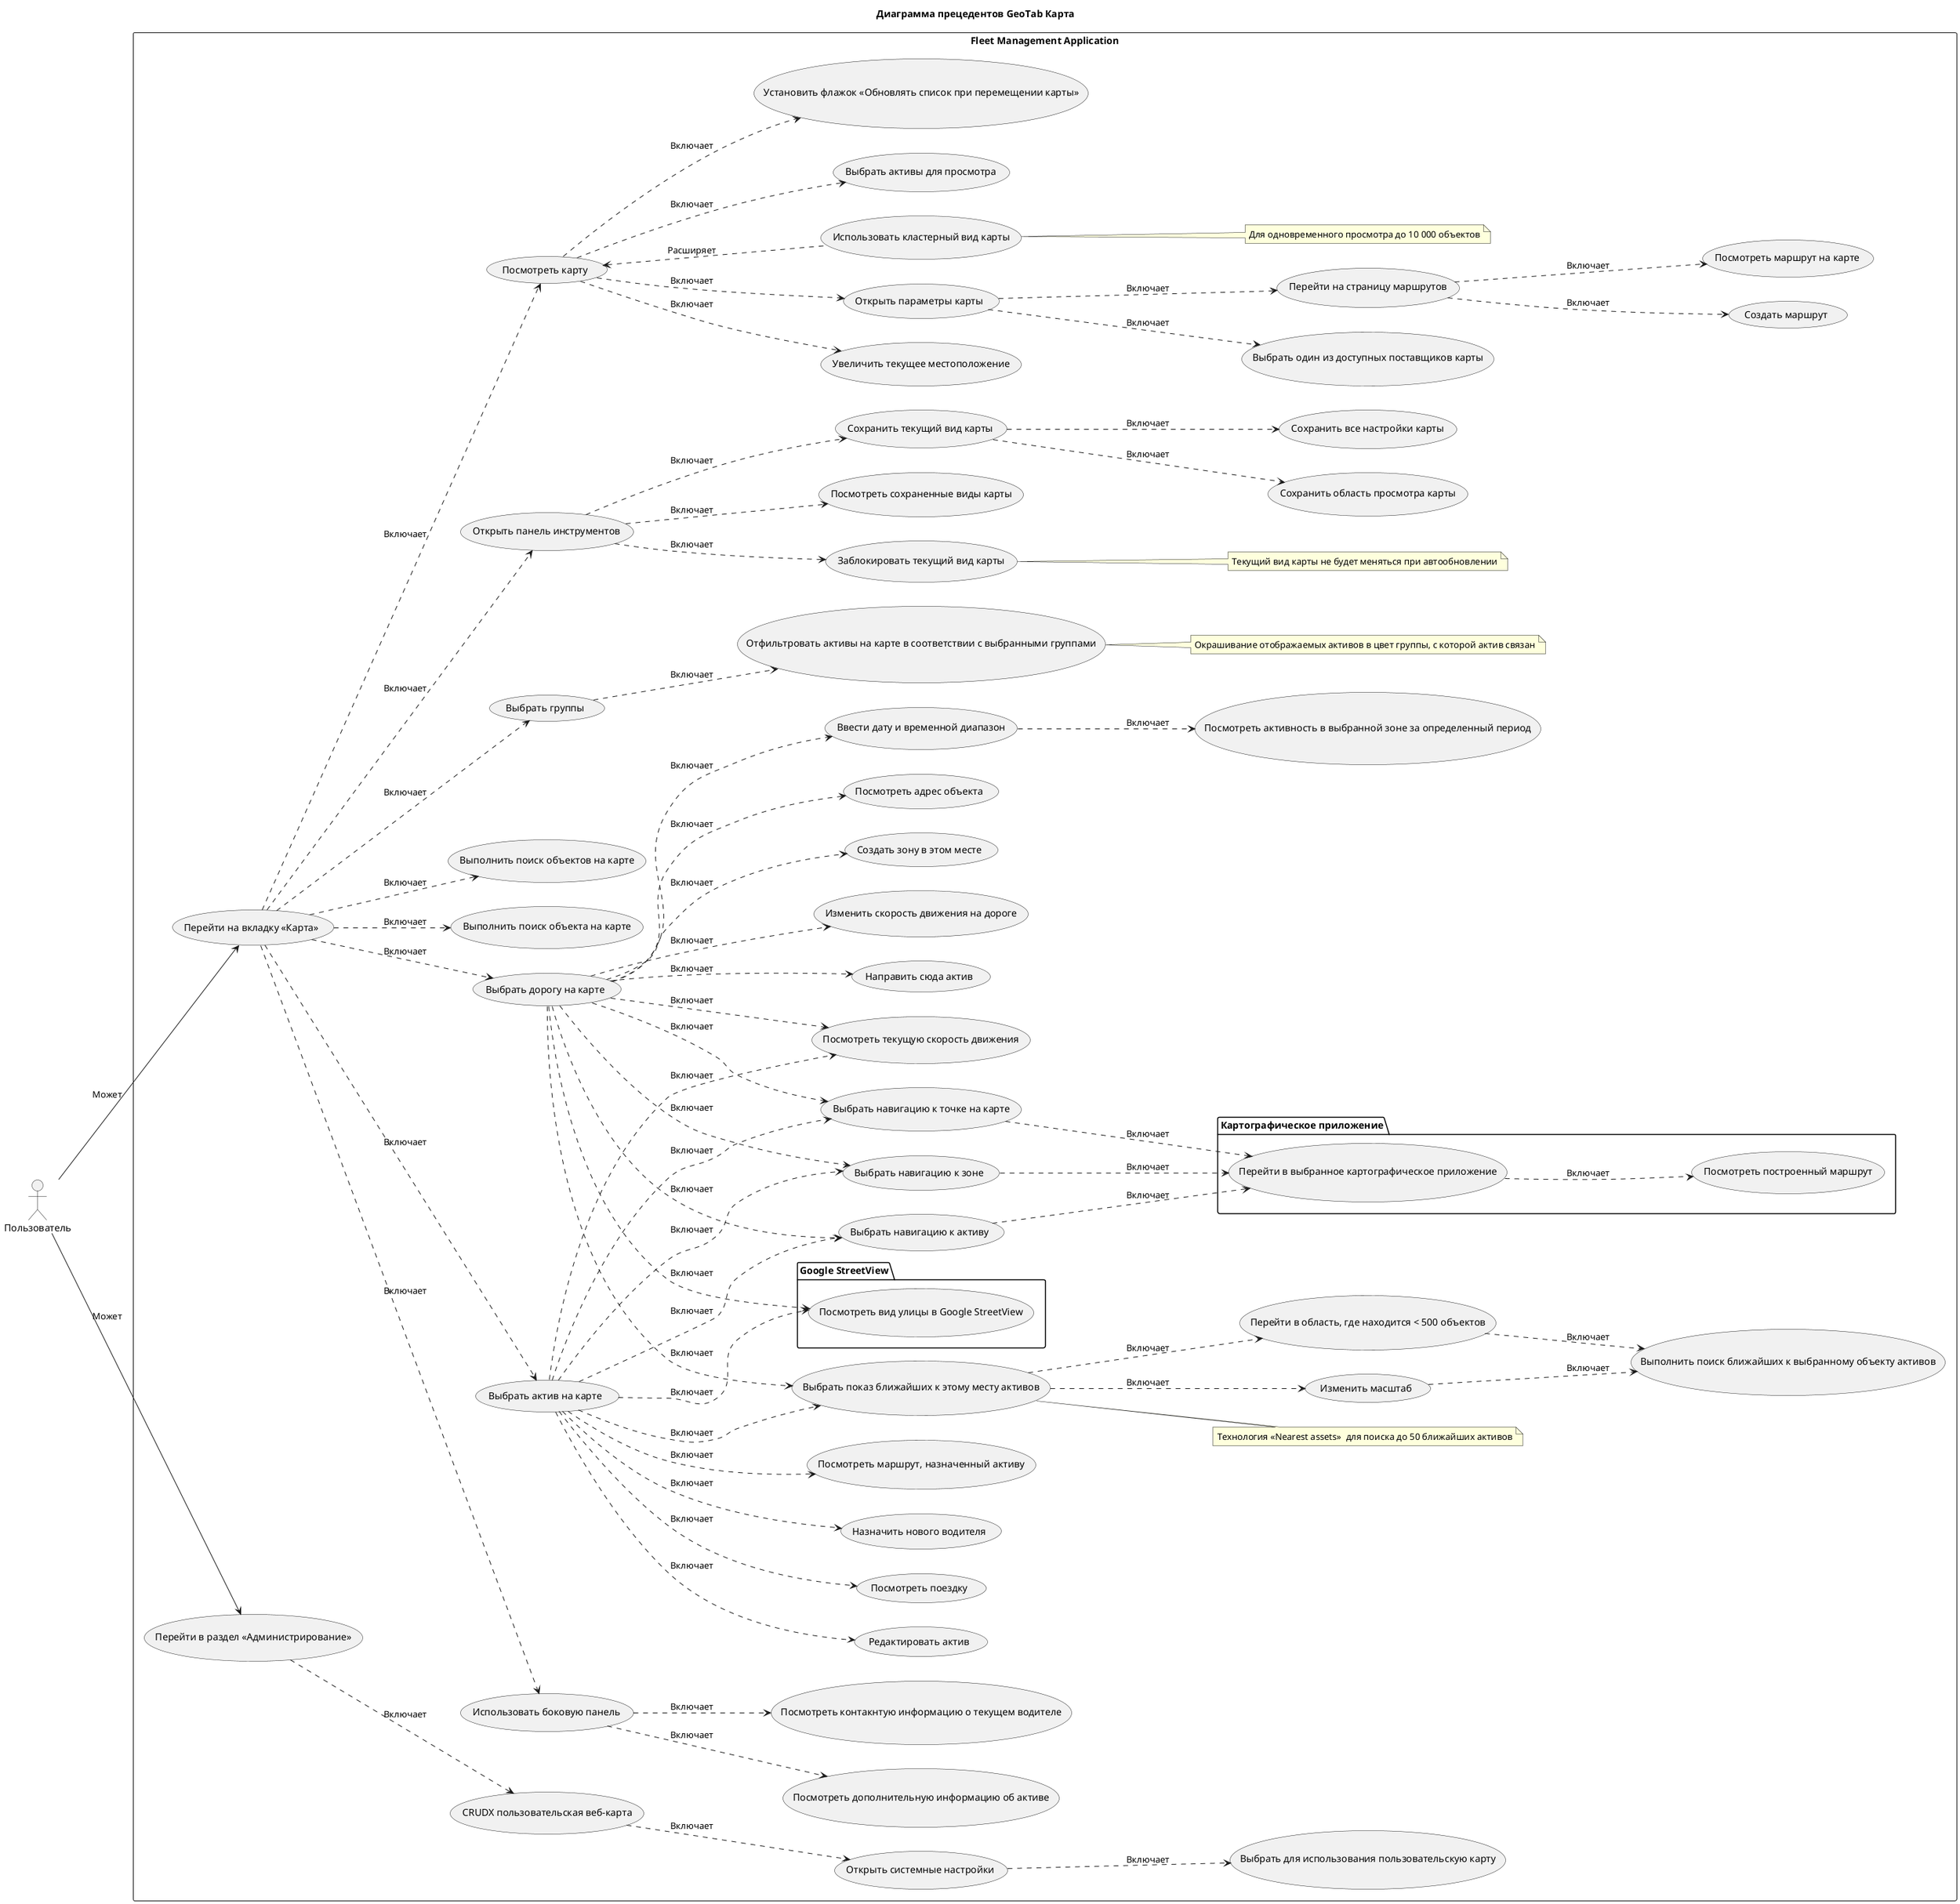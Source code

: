 @startuml GeoTab_UseCaseDiagram
title Диаграмма прецедентов GeoTab Карта

left to right direction
'===Акторы===========================================
actor "Пользователь"    as user

'===Отношения========================================
!$include       = "Включает"
!$extend        = "Расширяет"
!$may           = "Может"


'==Прецеденты=========================================
'-=Вкладка карта=-
!$OpenMapPage                           = "Перейти на вкладку <<Карта>>"
    '-Просмотр карты-
    !$viewMap                           = "Посмотреть карту"
        !$useCluster                    = "Использовать кластерный вид карты"
        !$chooseAssets                  = "Выбрать активы для просмотра"
        !$updateList                    = "Установить флажок <<Обновлять список при перемещении карты>>"
        !$zoomToYourCurrentLocation     = "Увеличить текущее местоположение"
        '-Создание и просмотр маршрутов-     
        !$mapSettings                       = "Открыть параметры карты"
            !$chooseProvider                = "Выбрать один из доступных поставщиков карты"
            !$goRoutesPage                  = "Перейти на страницу маршрутов"
                !$viewRoutes                = "Посмотреть маршрут на карте"
                !$addRoute                  = "Создать маршрут"
    '-Использование боковой панели-
    !$useSideMenu                       = "Использовать боковую панель"     
        !$viewAdditionalInfoAboutAsset  = "Посмотреть дополнительную информацию об активе"
        !$viewInfoAboutDriver           = "Посмотреть контакнтую информацию о текущем водителе"
    '-Взаимодействие с активами на карте-
    !$interactWithAssets                = "Выбрать актив на карте"
        !$editAsset                     = "Редактировать актив"
        !$viewtrip                      = "Посмотреть поездку"
        !$assignDriver                  = "Назначить нового водителя"
        !$showRoute                     = "Посмотреть маршрут, назначенный активу"
    '-Взаимодействие с дорогами на карте-
    !$interactWithRoads                 = "Выбрать дорогу на карте"
        !$dispatchVehicleHere           = "Направить сюда актив"
        !$updatePostedLoadSpeed         = "Изменить скорость движения на дороге"
        !$AddZoneHere                   = "Создать зону в этом месте"
        !$FindAddress                   = "Посмотреть адрес объекта"
        '-Изучение активности в выбранной зоне-
        !$InputDate                     = "Ввести дату и временной диапазон"
            !$viewAreaActivity          = "Посмотреть активность в выбранной зоне за определенный период"
    '-Взаимодействие с активами и дорогами на карте-
        !$showStreetView                = "Посмотреть вид улицы в Google StreetView"
        !$roadSpeedDetail               = "Посмотреть текущую скорость движения"
        '-Навигация: построение маршрута-
        !$navigateToAsset               = "Выбрать навигацию к активу"
        !$navigateToZone                = "Выбрать навигацию к зоне"
        !$navigateToHere                = "Выбрать навигацию к точке на карте"
            !$openProviderMap           = "Перейти в выбранное картографическое приложение"
                !$viewRoute             = "Посмотреть построенный маршрут"
        '-Поиск ближайших активов-
        !$useNearestAssetsTechnology    = "Выбрать показ ближайших к этому месту активов"
        !$GoZone                        = "Перейти в область, где находится < 500 объектов"
        !$ChangeScale                   = "Изменить масштаб"
            !$FindNearestAssets         = "Выполнить поиск ближайших к выбранному объекту активов"
    '-Поиск объекта/объектов-        
    !$findObject                        = "Выполнить поиск объекта на карте"
    !$findObjects                       = "Выполнить поиск объектов на карте" 
    '-Фильтрация активов- 
    !$chooseGroups                      = "Выбрать группы"  
        !$filterGroups                  = "Отфильтровать активы на карте в соответствии с выбранными группами"
    '-Сохранение текущего представления карты- 
    !$openToolbar                       = "Открыть панель инструментов" 
        !$saveCurrentMap                = "Сохранить текущий вид карты" 
            !$saveCurrentMapArea        = "Сохранить область просмотра карты" 
            !$saveCurrentMapSettings    = "Сохранить все настройки карты" 
        !$lockThisView                  = "Заблокировать текущий вид карты"
        !$viewSavedMapViews             = "Посмотреть сохраненные виды карты" 
        !$showSavedMapView              = "Отобразить сохраненный вид карты"
'-=Вкладка администрирование=-            
!$OpenAdministrationPage                = "Перейти в раздел <<Администрирование>>"
    !$CreateUserMap                     = "CRUDX пользовательская веб-карта"
        !$OpenSystemSettingsPage        = "Открыть системные настройки"
            !$LoadUserMap               = "Выбрать для использования пользовательскую карту"






'=======================================
'===Связи===============================================================
'=======================================
rectangle "Fleet Management Application"{
    '-=Вкладка карта=-
    :user:                                --> ($OpenMapPage)                    : $may
        '-Просмотр карты-
        ($OpenMapPage)                    ..> ($viewMap)                        : $include
            ($viewMap)                    <.. ($useCluster)                     : $extend
            note right: Для одновременного просмотра до 10 000 объектов
            ($viewMap)                    ..> ($chooseAssets)                   : $include
            ($viewMap)                    ..> ($updateList)                     : $include
            ($viewMap)                    ..> ($zoomToYourCurrentLocation)      : $include
            '-Создание и просмотр маршрутов-  
            ($viewMap)                    ..> ($mapSettings)                    : $include
            ($mapSettings)                ..> ($chooseProvider)                 : $include 
            ($mapSettings)                ..> ($goRoutesPage)                   : $include
                ($goRoutesPage)           ..> ($viewRoutes)                     : $include 
                ($goRoutesPage)           ..> ($addRoute)                       : $include
        '-Использование боковой панели-
        ($OpenMapPage)                    ..> ($useSideMenu)                    : $include
            ($useSideMenu)                ..> ($viewAdditionalInfoAboutAsset)   : $include
            ($useSideMenu)                ..> ($viewInfoAboutDriver)            : $include
        '-Взаимодействие с активами на карте-  
        ($OpenMapPage)                ..> ($interactWithAssets)             : $include
            ($interactWithAssets)     ..> ($editAsset)                      : $include
            ($interactWithAssets)     ..> ($viewtrip)                       : $include
            ($interactWithAssets)     ..> ($assignDriver)                   : $include
            ($interactWithAssets)     ..> ($showRoute)                      : $include
        '-Взаимодействие с дорогами на карте-  
        ($OpenMapPage)                ..> ($interactWithRoads)              : $include
            ($interactWithRoads)      ..> ($dispatchVehicleHere)            : $include
            ($interactWithRoads)      ..> ($updatePostedLoadSpeed)          : $include
            ($interactWithRoads)      ..> ($AddZoneHere)                    : $include
            ($interactWithRoads)      ..> ($FindAddress)                    : $include
            ($interactWithRoads)      ..> ($InputDate)                      : $include
                ($InputDate)          ..> ($viewAreaActivity)               : $include
            '-Взаимодействие с активами и дорогами на карте-
            package "Google StreetView"{
                ($interactWithAssets)     ..> ($showStreetView)                 : $include
                ($interactWithRoads)      ..> ($showStreetView)                 : $include
            }   
                ($interactWithAssets)     ..> ($roadSpeedDetail)                : $include
                ($interactWithRoads)      ..> ($roadSpeedDetail)                : $include
                '-Навигация: построение маршрута-
                ($interactWithAssets)     ..> ($navigateToAsset)                : $include
                ($interactWithAssets)     ..> ($navigateToZone)                 : $include
                ($interactWithAssets)     ..> ($navigateToHere)                 : $include
                ($interactWithRoads)      ..> ($navigateToAsset)                : $include
                package "Картографическое приложение"{
                    ($navigateToAsset)    ..> ($openProviderMap)                : $include
                    ($interactWithRoads)      ..> ($navigateToZone)                 : $include
                        ($navigateToZone)     ..> ($openProviderMap)                : $include
                    ($interactWithRoads)      ..> ($navigateToHere)                 : $include
                        ($navigateToHere)     ..> ($openProviderMap)                : $include
                            ($openProviderMap)..> ($viewRoute)                      : $include        
                }
                '-Поиск ближайших активов-
                ($interactWithAssets)     ..> ($useNearestAssetsTechnology)     : $include
                ($interactWithRoads)      ..> ($useNearestAssetsTechnology)     : $include
                note right: Технология <<Nearest assets>>  для поиска до 50 ближайших активов
                ($useNearestAssetsTechnology) ..> ($GoZone)                         : $include
                    ($GoZone)                 ..> ($FindNearestAssets)              : $include
                ($useNearestAssetsTechnology) ..> ($ChangeScale)                    : $include 
                    ($ChangeScale)            ..> ($FindNearestAssets)              : $include
        '-Поиск объекта/объектов-            
        ($OpenMapPage)                    ..> ($findObject)                     : $include   
        ($OpenMapPage)                    ..> ($findObjects)                    : $include  
        '-Фильтрация активов-
        ($OpenMapPage)                    ..> ($chooseGroups)                   : $include
            ($chooseGroups)               ..> ($filterGroups)                   : $include
            note right: Окрашивание отображаемых активов в цвет группы, с которой актив связан
        '-Сохранение текущего представления карты- 
        ($OpenMapPage)                    ..> ($openToolbar)                    : $include
            ($openToolbar)                ..> ($saveCurrentMap)                 : $include
                ($saveCurrentMap)         ..> ($saveCurrentMapArea)             : $include
                ($saveCurrentMap)         ..> ($saveCurrentMapSettings)         : $include
            ($openToolbar)                ..> ($lockThisView)                   : $include 
            note right: Текущий вид карты не будет меняться при автообновлении
            ($openToolbar)                ..> ($viewSavedMapViews)              : $include 
'-=Вкладка администрирование=-  
    :user:                                --> ($OpenAdministrationPage)         : $may
        ($OpenAdministrationPage)         ..> ($CreateUserMap)                  : $include  
            ($CreateUserMap)              ..> ($OpenSystemSettingsPage)         : $include 
                ($OpenSystemSettingsPage) ..> ($LoadUserMap)                    : $include 
}           

@enduml
